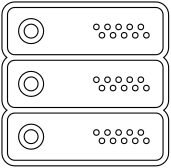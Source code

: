 <?xml version="1.0"?>
<!DOCTYPE ipe SYSTEM "ipe.dtd">
<ipe version="70005" creator="svgtoipe 20091018">
<ipestyle>
<layout paper="60 60" frame="60 60" origin="0 0" crop="no"/>
<opacity name="10%" value="0.10"/>
<opacity name="20%" value="0.20"/>
<opacity name="30%" value="0.30"/>
<opacity name="40%" value="0.40"/>
<opacity name="50%" value="0.50"/>
<opacity name="60%" value="0.60"/>
<opacity name="70%" value="0.70"/>
<opacity name="80%" value="0.80"/>
<opacity name="90%" value="0.90"/>
<pathstyle cap="0" join="0" fillrule="wind"/>
</ipestyle>
<page>
<group matrix="1 0 0 -1 0 60">
<group>
<path>
10.5 6.5 m
8.019 6.5 6 8.519 6 11 c
6 13.481 8.019 15.5 10.5 15.5 c
12.981 15.5 15 13.481 15 11 c
15 8.519 12.981 6.5 10.5 6.5 c
h
10.5 13.5 m
9.122 13.5 8 12.379 8 11 c
8 9.621 9.122 8.5 10.5 8.5 c
11.878 8.5 13 9.621 13 11 c
13 12.379 11.878 13.5 10.5 13.5 c
h
</path>
<path>
1 0 0 1 50 9.5 e
</path>
<path>
1 0 0 1 46 9.5 e
</path>
<path>
1 0 0 1 52 12.5 e
</path>
<path>
1 0 0 1 48 12.5 e
</path>
<path>
1 0 0 1 42 9.5 e
</path>
<path>
1 0 0 1 44 12.5 e
</path>
<path>
1 0 0 1 38 9.5 e
</path>
<path>
1 0 0 1 40 12.5 e
</path>
<path>
1 0 0 1 34 9.5 e
</path>
<path>
1 0 0 1 36 12.5 e
</path>
<path>
60 16.892 m
60 5.108 l
60 2.567 57.933 0.5 55.392 0.5 c
4.608 0.5 l
2.067 0.5 0 2.567 0 5.108 c
0 16.891 l
0 18.36 0.703 19.655 1.777 20.499 c
0.703 21.344 0 22.64 0 24.108 c
0 35.891 l
0 37.36 0.703 38.655 1.777 39.499 c
0.703 40.344 0 41.64 0 43.108 c
0 54.891 l
0 57.433 2.067 59.5 4.608 59.5 c
55.391 59.5 l
57.932 59.5 59.999 57.433 59.999 54.892 c
59.999 43.108 l
59.999 41.639 59.296 40.344 58.222 39.5 c
59.297 38.656 60 37.36 60 35.892 c
60 24.108 l
60 22.639 59.297 21.344 58.223 20.5 c
59.297 19.656 60 18.36 60 16.892 c
h
58 43.108 m
58 54.891 l
58 56.329 56.83 57.499 55.392 57.499 c
4.608 57.499 l
3.17 57.5 2 56.33 2 54.892 c
2 43.108 l
2 41.67 3.17 40.5 4.608 40.5 c
55.391 40.5 l
56.83 40.5 58 41.67 58 43.108 c
h
58 24.108 m
58 35.891 l
58 37.329 56.83 38.499 55.392 38.499 c
4.608 38.499 l
3.17 38.5 2 37.33 2 35.892 c
2 24.108 l
2 22.67 3.17 21.5 4.608 21.5 c
55.391 21.5 l
56.83 21.5 58 22.67 58 24.108 c
h
4.608 19.5 m
3.17 19.5 2 18.33 2 16.892 c
2 5.108 l
2 3.67 3.17 2.5 4.608 2.5 c
55.391 2.5 l
56.83 2.5 58 3.67 58 5.108 c
58 16.891 l
58 18.329 56.83 19.499 55.392 19.499 c
4.608 19.499 l
h
</path>
<path>
10.5 34.5 m
12.981 34.5 15 32.481 15 30 c
15 27.519 12.981 25.5 10.5 25.5 c
8.019 25.5 6 27.519 6 30 c
6 32.481 8.019 34.5 10.5 34.5 c
h
10.5 27.5 m
11.878 27.5 13 28.621 13 30 c
13 31.379 11.878 32.5 10.5 32.5 c
9.122 32.5 8 31.379 8 30 c
8 28.621 9.122 27.5 10.5 27.5 c
h
</path>
<path>
1 0 0 1 50 28.5 e
</path>
<path>
1 0 0 1 46 28.5 e
</path>
<path>
1 0 0 1 52 31.5 e
</path>
<path>
1 0 0 1 48 31.5 e
</path>
<path>
1 0 0 1 42 28.5 e
</path>
<path>
1 0 0 1 44 31.5 e
</path>
<path>
1 0 0 1 38 28.5 e
</path>
<path>
1 0 0 1 40 31.5 e
</path>
<path>
1 0 0 1 34 28.5 e
</path>
<path>
1 0 0 1 36 31.5 e
</path>
<path>
10.5 53.5 m
12.981 53.5 15 51.481 15 49 c
15 46.519 12.981 44.5 10.5 44.5 c
8.019 44.5 6 46.519 6 49 c
6 51.481 8.019 53.5 10.5 53.5 c
h
10.5 46.5 m
11.878 46.5 13 47.621 13 49 c
13 50.379 11.878 51.5 10.5 51.5 c
9.122 51.5 8 50.379 8 49 c
8 47.621 9.122 46.5 10.5 46.5 c
h
</path>
<path>
1 0 0 1 50 47.5 e
</path>
<path>
1 0 0 1 46 47.5 e
</path>
<path>
1 0 0 1 52 50.5 e
</path>
<path>
1 0 0 1 48 50.5 e
</path>
<path>
1 0 0 1 42 47.5 e
</path>
<path>
1 0 0 1 44 50.5 e
</path>
<path>
1 0 0 1 38 47.5 e
</path>
<path>
1 0 0 1 40 50.5 e
</path>
<path>
1 0 0 1 34 47.5 e
</path>
<path>
1 0 0 1 36 50.5 e
</path>
</group>
<group>
</group>
<group>
</group>
<group>
</group>
<group>
</group>
<group>
</group>
<group>
</group>
<group>
</group>
<group>
</group>
<group>
</group>
<group>
</group>
<group>
</group>
<group>
</group>
<group>
</group>
<group>
</group>
<group>
</group>
</group>
</page>
</ipe>
